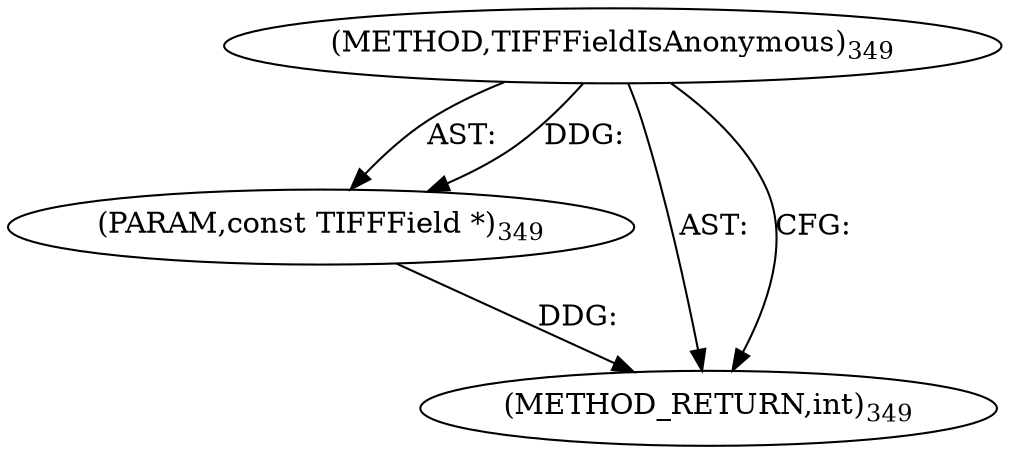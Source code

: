 digraph "TIFFFieldIsAnonymous" {  
"8467" [label = <(METHOD,TIFFFieldIsAnonymous)<SUB>349</SUB>> ]
"8468" [label = <(PARAM,const TIFFField *)<SUB>349</SUB>> ]
"8469" [label = <(METHOD_RETURN,int)<SUB>349</SUB>> ]
  "8467" -> "8468"  [ label = "AST: "] 
  "8467" -> "8469"  [ label = "AST: "] 
  "8467" -> "8469"  [ label = "CFG: "] 
  "8468" -> "8469"  [ label = "DDG: "] 
  "8467" -> "8468"  [ label = "DDG: "] 
}
